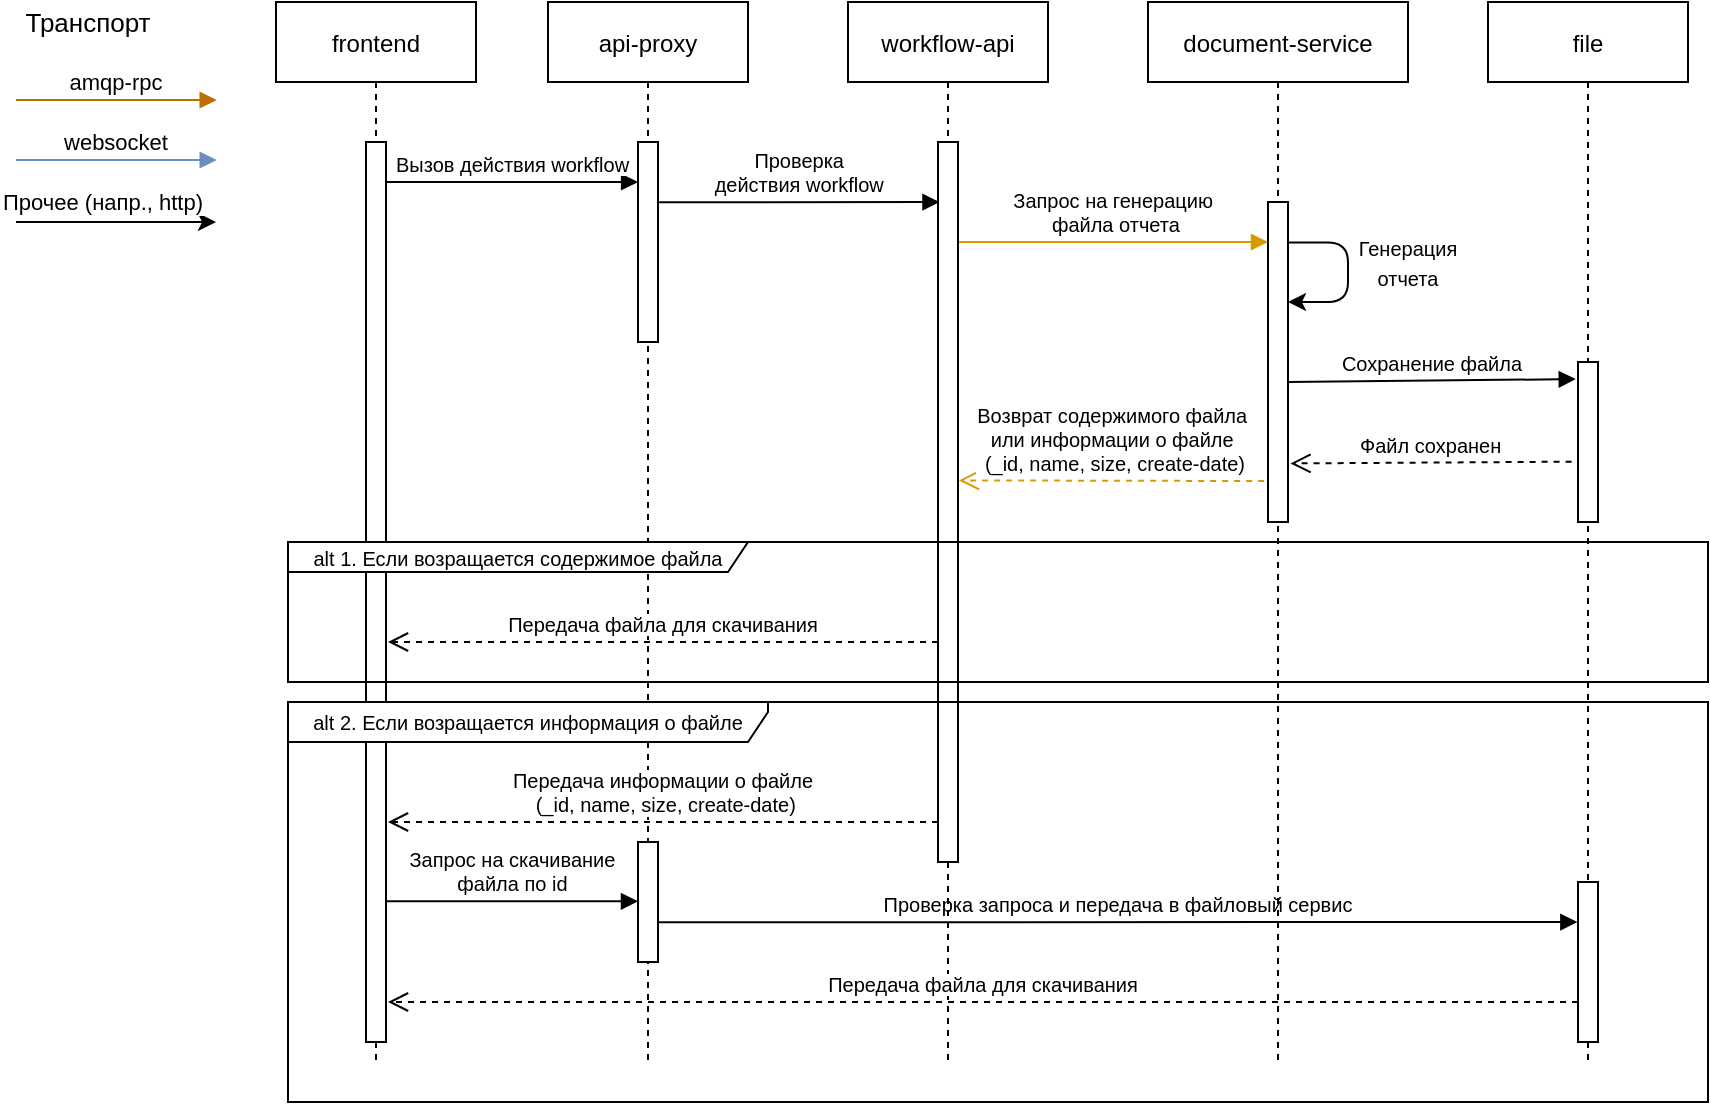 <mxfile version="21.8.2" type="github">
  <diagram name="Страница — 1" id="g-NbgW3OWLjMFJM1k_oT">
    <mxGraphModel dx="1647" dy="897" grid="1" gridSize="10" guides="1" tooltips="1" connect="1" arrows="1" fold="1" page="1" pageScale="1" pageWidth="827" pageHeight="1169" math="0" shadow="0">
      <root>
        <mxCell id="0" />
        <mxCell id="1" parent="0" />
        <mxCell id="yq-rqncpho9hYTR--qHu-1" value="frontend" style="shape=umlLifeline;perimeter=lifelinePerimeter;container=1;collapsible=0;recursiveResize=0;rounded=0;shadow=0;strokeWidth=1;" parent="1" vertex="1">
          <mxGeometry x="150" y="20" width="100" height="530" as="geometry" />
        </mxCell>
        <mxCell id="yq-rqncpho9hYTR--qHu-2" value="" style="points=[];perimeter=orthogonalPerimeter;rounded=0;shadow=0;strokeWidth=1;" parent="yq-rqncpho9hYTR--qHu-1" vertex="1">
          <mxGeometry x="45" y="70" width="10" height="450" as="geometry" />
        </mxCell>
        <mxCell id="yq-rqncpho9hYTR--qHu-3" value="api-proxy" style="shape=umlLifeline;perimeter=lifelinePerimeter;container=1;collapsible=0;recursiveResize=0;rounded=0;shadow=0;strokeWidth=1;" parent="1" vertex="1">
          <mxGeometry x="286" y="20" width="100" height="530" as="geometry" />
        </mxCell>
        <mxCell id="yq-rqncpho9hYTR--qHu-4" value="" style="points=[];perimeter=orthogonalPerimeter;rounded=0;shadow=0;strokeWidth=1;" parent="yq-rqncpho9hYTR--qHu-3" vertex="1">
          <mxGeometry x="45" y="70" width="10" height="100" as="geometry" />
        </mxCell>
        <mxCell id="jm9BDiPDTdnZZyYhS9lE-3" value="" style="points=[];perimeter=orthogonalPerimeter;rounded=0;shadow=0;strokeWidth=1;" parent="yq-rqncpho9hYTR--qHu-3" vertex="1">
          <mxGeometry x="45" y="420" width="10" height="60" as="geometry" />
        </mxCell>
        <mxCell id="jm9BDiPDTdnZZyYhS9lE-4" value="Запрос на скачивание &#xa;файла по id" style="verticalAlign=bottom;endArrow=block;entryX=0.005;entryY=0.051;shadow=0;strokeWidth=1;entryDx=0;entryDy=0;entryPerimeter=0;exitX=1.028;exitY=0.051;exitDx=0;exitDy=0;exitPerimeter=0;fontSize=10;" parent="yq-rqncpho9hYTR--qHu-3" edge="1">
          <mxGeometry relative="1" as="geometry">
            <mxPoint x="-80.77" y="449.66" as="sourcePoint" />
            <mxPoint x="45.0" y="449.66" as="targetPoint" />
          </mxGeometry>
        </mxCell>
        <mxCell id="jm9BDiPDTdnZZyYhS9lE-5" value="Проверка запроса и передача в файловый сервис" style="verticalAlign=bottom;endArrow=block;shadow=0;strokeWidth=1;exitX=1.028;exitY=0.051;exitDx=0;exitDy=0;exitPerimeter=0;fontSize=10;entryX=-0.031;entryY=0.124;entryDx=0;entryDy=0;entryPerimeter=0;" parent="yq-rqncpho9hYTR--qHu-3" edge="1">
          <mxGeometry relative="1" as="geometry">
            <mxPoint x="55.0" y="460.16" as="sourcePoint" />
            <mxPoint x="514.69" y="460" as="targetPoint" />
          </mxGeometry>
        </mxCell>
        <mxCell id="yq-rqncpho9hYTR--qHu-5" value="workflow-api" style="shape=umlLifeline;perimeter=lifelinePerimeter;container=1;collapsible=0;recursiveResize=0;rounded=0;shadow=0;strokeWidth=1;" parent="1" vertex="1">
          <mxGeometry x="436" y="20" width="100" height="530" as="geometry" />
        </mxCell>
        <mxCell id="yq-rqncpho9hYTR--qHu-6" value="" style="points=[];perimeter=orthogonalPerimeter;rounded=0;shadow=0;strokeWidth=1;" parent="yq-rqncpho9hYTR--qHu-5" vertex="1">
          <mxGeometry x="45" y="70" width="10" height="360" as="geometry" />
        </mxCell>
        <mxCell id="jm9BDiPDTdnZZyYhS9lE-10" value="Передача информации о файле&#xa; (_id, name, size, create-date)" style="verticalAlign=bottom;endArrow=open;dashed=1;endSize=8;shadow=0;strokeWidth=1;fontSize=10;exitX=-0.191;exitY=0.872;exitDx=0;exitDy=0;exitPerimeter=0;" parent="yq-rqncpho9hYTR--qHu-5" edge="1">
          <mxGeometry relative="1" as="geometry">
            <mxPoint x="-230" y="410" as="targetPoint" />
            <mxPoint x="45" y="410" as="sourcePoint" />
          </mxGeometry>
        </mxCell>
        <mxCell id="yq-rqncpho9hYTR--qHu-7" value="document-service" style="shape=umlLifeline;perimeter=lifelinePerimeter;container=1;collapsible=0;recursiveResize=0;rounded=0;shadow=0;strokeWidth=1;" parent="1" vertex="1">
          <mxGeometry x="586" y="20" width="130" height="530" as="geometry" />
        </mxCell>
        <mxCell id="yq-rqncpho9hYTR--qHu-8" value="" style="points=[];perimeter=orthogonalPerimeter;rounded=0;shadow=0;strokeWidth=1;" parent="yq-rqncpho9hYTR--qHu-7" vertex="1">
          <mxGeometry x="60" y="100" width="10" height="160" as="geometry" />
        </mxCell>
        <mxCell id="yq-rqncpho9hYTR--qHu-9" value="" style="edgeStyle=elbowEdgeStyle;elbow=horizontal;endArrow=classic;html=1;exitX=1.039;exitY=0.003;exitDx=0;exitDy=0;exitPerimeter=0;" parent="yq-rqncpho9hYTR--qHu-7" edge="1">
          <mxGeometry width="50" height="50" relative="1" as="geometry">
            <mxPoint x="70.39" y="120.24" as="sourcePoint" />
            <mxPoint x="70" y="150" as="targetPoint" />
            <Array as="points">
              <mxPoint x="100" y="150" />
              <mxPoint x="100" y="119" />
            </Array>
          </mxGeometry>
        </mxCell>
        <mxCell id="yq-rqncpho9hYTR--qHu-10" value="file" style="shape=umlLifeline;perimeter=lifelinePerimeter;container=1;collapsible=0;recursiveResize=0;rounded=0;shadow=0;strokeWidth=1;" parent="1" vertex="1">
          <mxGeometry x="756" y="20" width="100" height="530" as="geometry" />
        </mxCell>
        <mxCell id="yq-rqncpho9hYTR--qHu-11" value="" style="points=[];perimeter=orthogonalPerimeter;rounded=0;shadow=0;strokeWidth=1;" parent="yq-rqncpho9hYTR--qHu-10" vertex="1">
          <mxGeometry x="45" y="180" width="10" height="80" as="geometry" />
        </mxCell>
        <mxCell id="jm9BDiPDTdnZZyYhS9lE-6" value="" style="points=[];perimeter=orthogonalPerimeter;rounded=0;shadow=0;strokeWidth=1;" parent="yq-rqncpho9hYTR--qHu-10" vertex="1">
          <mxGeometry x="45" y="440" width="10" height="80" as="geometry" />
        </mxCell>
        <mxCell id="yq-rqncpho9hYTR--qHu-12" value="Вызов действия workflow" style="verticalAlign=bottom;endArrow=block;entryX=0.005;entryY=0.051;shadow=0;strokeWidth=1;entryDx=0;entryDy=0;entryPerimeter=0;exitX=1.028;exitY=0.051;exitDx=0;exitDy=0;exitPerimeter=0;fontSize=10;" parent="1" edge="1">
          <mxGeometry relative="1" as="geometry">
            <mxPoint x="205.28" y="110.0" as="sourcePoint" />
            <mxPoint x="331.05" y="110.0" as="targetPoint" />
          </mxGeometry>
        </mxCell>
        <mxCell id="yq-rqncpho9hYTR--qHu-13" value="Проверка &#xa;действия workflow" style="verticalAlign=bottom;endArrow=block;shadow=0;strokeWidth=1;entryX=0.074;entryY=0.056;entryDx=0;entryDy=0;entryPerimeter=0;fontSize=10;exitX=1.059;exitY=0.025;exitDx=0;exitDy=0;exitPerimeter=0;" parent="1" edge="1">
          <mxGeometry relative="1" as="geometry">
            <mxPoint x="341.59" y="120.11" as="sourcePoint" />
            <mxPoint x="481.74" y="120" as="targetPoint" />
          </mxGeometry>
        </mxCell>
        <mxCell id="yq-rqncpho9hYTR--qHu-14" value="Запрос на генерацию&#xa; файла отчета" style="verticalAlign=bottom;endArrow=block;shadow=0;strokeWidth=1;fontSize=10;exitX=1.056;exitY=0.139;exitDx=0;exitDy=0;exitPerimeter=0;fillColor=#ffe6cc;strokeColor=#d79b00;" parent="1" source="yq-rqncpho9hYTR--qHu-6" edge="1">
          <mxGeometry relative="1" as="geometry">
            <mxPoint x="506" y="140" as="sourcePoint" />
            <mxPoint x="646" y="140" as="targetPoint" />
          </mxGeometry>
        </mxCell>
        <mxCell id="yq-rqncpho9hYTR--qHu-15" value="&lt;font style=&quot;font-size: 10px;&quot;&gt;Генерация отчета&lt;/font&gt;" style="text;html=1;strokeColor=none;fillColor=none;align=center;verticalAlign=middle;whiteSpace=wrap;rounded=0;" parent="1" vertex="1">
          <mxGeometry x="696" y="140" width="40" height="20" as="geometry" />
        </mxCell>
        <mxCell id="yq-rqncpho9hYTR--qHu-16" value="Сохранение файла" style="verticalAlign=bottom;endArrow=block;shadow=0;strokeWidth=1;exitX=1.041;exitY=0.264;exitDx=0;exitDy=0;exitPerimeter=0;entryX=-0.112;entryY=0.107;entryDx=0;entryDy=0;entryPerimeter=0;fontSize=10;" parent="1" target="yq-rqncpho9hYTR--qHu-11" edge="1">
          <mxGeometry relative="1" as="geometry">
            <mxPoint x="656" y="210" as="sourcePoint" />
            <mxPoint x="786" y="210" as="targetPoint" />
          </mxGeometry>
        </mxCell>
        <mxCell id="yq-rqncpho9hYTR--qHu-17" value="Возврат содержимого файла &#xa;или информации о файле&#xa; (_id, name, size, create-date)" style="verticalAlign=bottom;endArrow=open;dashed=1;endSize=8;shadow=0;strokeWidth=1;fontSize=10;exitX=-0.191;exitY=0.872;exitDx=0;exitDy=0;exitPerimeter=0;entryX=1.044;entryY=0.47;entryDx=0;entryDy=0;entryPerimeter=0;fillColor=#ffe6cc;strokeColor=#d79b00;" parent="1" source="yq-rqncpho9hYTR--qHu-8" target="yq-rqncpho9hYTR--qHu-6" edge="1">
          <mxGeometry x="-0.004" relative="1" as="geometry">
            <mxPoint x="516" y="260" as="targetPoint" />
            <mxPoint x="621" y="260" as="sourcePoint" />
            <mxPoint as="offset" />
          </mxGeometry>
        </mxCell>
        <mxCell id="DortiveKjCez6EjhICab-1" value="Файл сохранен" style="verticalAlign=bottom;endArrow=open;dashed=1;endSize=8;shadow=0;strokeWidth=1;fontSize=10;exitX=-0.321;exitY=0.623;exitDx=0;exitDy=0;exitPerimeter=0;entryX=1.125;entryY=0.817;entryDx=0;entryDy=0;entryPerimeter=0;" parent="1" source="yq-rqncpho9hYTR--qHu-11" target="yq-rqncpho9hYTR--qHu-8" edge="1">
          <mxGeometry relative="1" as="geometry">
            <mxPoint x="666" y="250" as="targetPoint" />
            <mxPoint x="801" y="270" as="sourcePoint" />
          </mxGeometry>
        </mxCell>
        <mxCell id="jm9BDiPDTdnZZyYhS9lE-1" value="&lt;font style=&quot;font-size: 10px;&quot;&gt;alt 2. Если возращается информация о файле&lt;/font&gt;" style="shape=umlFrame;whiteSpace=wrap;html=1;pointerEvents=0;width=240;height=20;" parent="1" vertex="1">
          <mxGeometry x="156" y="370" width="710" height="200" as="geometry" />
        </mxCell>
        <mxCell id="jm9BDiPDTdnZZyYhS9lE-7" value="Передача файла для скачивания" style="verticalAlign=bottom;endArrow=open;dashed=1;endSize=8;shadow=0;strokeWidth=1;fontSize=10;exitX=-0.191;exitY=0.872;exitDx=0;exitDy=0;exitPerimeter=0;" parent="1" edge="1">
          <mxGeometry relative="1" as="geometry">
            <mxPoint x="206" y="520" as="targetPoint" />
            <mxPoint x="801" y="520" as="sourcePoint" />
          </mxGeometry>
        </mxCell>
        <mxCell id="jm9BDiPDTdnZZyYhS9lE-8" value="&lt;font style=&quot;font-size: 10px;&quot;&gt;alt 1. Если возращается содержимое файла&lt;/font&gt;" style="shape=umlFrame;whiteSpace=wrap;html=1;pointerEvents=0;width=230;height=15;" parent="1" vertex="1">
          <mxGeometry x="156" y="290" width="710" height="70" as="geometry" />
        </mxCell>
        <mxCell id="jm9BDiPDTdnZZyYhS9lE-2" value="Передача файла для скачивания" style="verticalAlign=bottom;endArrow=open;dashed=1;endSize=8;shadow=0;strokeWidth=1;fontSize=10;exitX=-0.191;exitY=0.872;exitDx=0;exitDy=0;exitPerimeter=0;" parent="1" edge="1">
          <mxGeometry relative="1" as="geometry">
            <mxPoint x="206" y="340" as="targetPoint" />
            <mxPoint x="481" y="340" as="sourcePoint" />
          </mxGeometry>
        </mxCell>
        <mxCell id="6QZZumY4zk3Bmoj98sH--1" value="amqp-rpc" style="verticalAlign=bottom;endArrow=block;shadow=0;strokeWidth=1;fontSize=11;entryX=-0.033;entryY=0.001;entryDx=0;entryDy=0;entryPerimeter=0;fillColor=#f0a30a;strokeColor=#BD7000;" edge="1" parent="1">
          <mxGeometry relative="1" as="geometry">
            <mxPoint x="20" y="69" as="sourcePoint" />
            <mxPoint x="120.37" y="69" as="targetPoint" />
          </mxGeometry>
        </mxCell>
        <mxCell id="6QZZumY4zk3Bmoj98sH--2" value="websocket" style="verticalAlign=bottom;endArrow=block;shadow=0;strokeWidth=1;fontSize=11;entryX=-0.033;entryY=0.001;entryDx=0;entryDy=0;entryPerimeter=0;fillColor=#dae8fc;strokeColor=#6c8ebf;" edge="1" parent="1">
          <mxGeometry relative="1" as="geometry">
            <mxPoint x="20" y="99" as="sourcePoint" />
            <mxPoint x="120.37" y="99" as="targetPoint" />
          </mxGeometry>
        </mxCell>
        <mxCell id="6QZZumY4zk3Bmoj98sH--3" value="Транспорт" style="text;html=1;strokeColor=none;fillColor=none;align=center;verticalAlign=middle;whiteSpace=wrap;rounded=0;fontSize=13;" vertex="1" parent="1">
          <mxGeometry x="36" y="20" width="40" height="20" as="geometry" />
        </mxCell>
        <mxCell id="6QZZumY4zk3Bmoj98sH--4" value="" style="endArrow=classic;html=1;rounded=0;" edge="1" parent="1">
          <mxGeometry width="50" height="50" relative="1" as="geometry">
            <mxPoint x="20" y="130" as="sourcePoint" />
            <mxPoint x="120" y="130" as="targetPoint" />
          </mxGeometry>
        </mxCell>
        <mxCell id="6QZZumY4zk3Bmoj98sH--5" value="Прочее (напр., http)" style="edgeLabel;html=1;align=center;verticalAlign=middle;resizable=0;points=[];" vertex="1" connectable="0" parent="6QZZumY4zk3Bmoj98sH--4">
          <mxGeometry x="-0.155" y="2" relative="1" as="geometry">
            <mxPoint y="-8" as="offset" />
          </mxGeometry>
        </mxCell>
      </root>
    </mxGraphModel>
  </diagram>
</mxfile>
